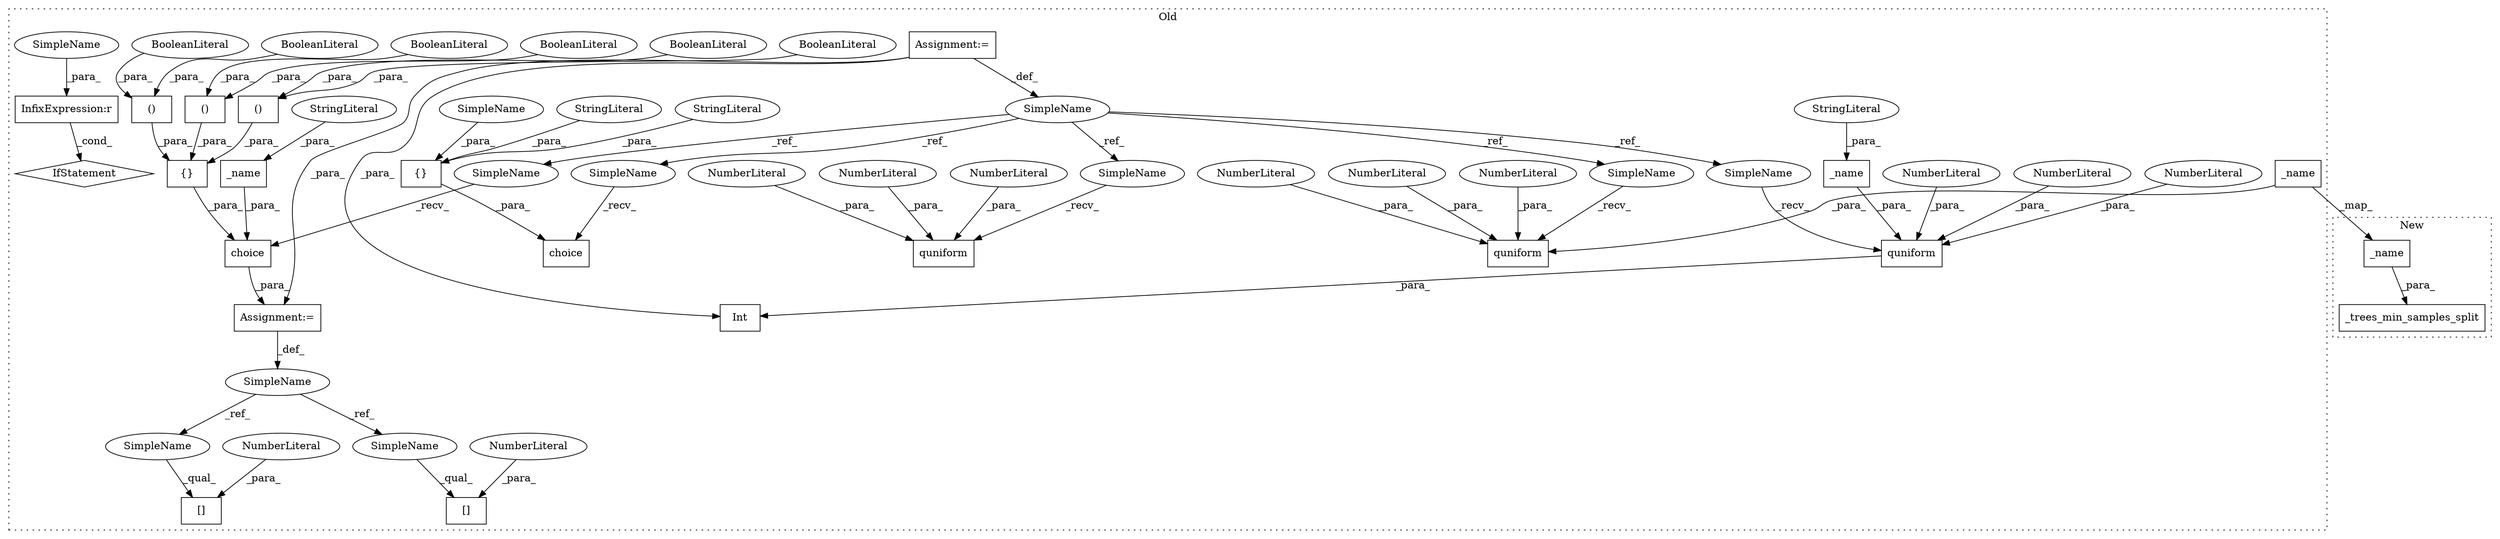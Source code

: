 digraph G {
subgraph cluster0 {
1 [label="IfStatement" a="25" s="19128" l="3" shape="diamond"];
3 [label="InfixExpression:r" a="27" s="19119" l="4" shape="box"];
4 [label="{}" a="4" s="19220,19239" l="1,1" shape="box"];
5 [label="choice" a="32" s="19179,19240" l="7,1" shape="box"];
6 [label="SimpleName" a="42" s="18637" l="2" shape="ellipse"];
7 [label="choice" a="32" s="18838,18965" l="7,1" shape="box"];
8 [label="()" a="106" s="18883" l="21" shape="box"];
9 [label="[]" a="2" s="19485,19500" l="14,1" shape="box"];
10 [label="()" a="106" s="18940" l="23" shape="box"];
11 [label="NumberLiteral" a="34" s="19499" l="1" shape="ellipse"];
12 [label="()" a="106" s="18911" l="22" shape="box"];
13 [label="[]" a="2" s="19538,19553" l="14,1" shape="box"];
14 [label="NumberLiteral" a="34" s="19552" l="1" shape="ellipse"];
15 [label="{}" a="4" s="18877,18963" l="6,2" shape="box"];
16 [label="_name" a="32" s="18845,18866" l="6,1" shape="box"];
17 [label="BooleanLiteral" a="9" s="18940" l="5" shape="ellipse"];
18 [label="BooleanLiteral" a="9" s="18928" l="5" shape="ellipse"];
19 [label="quniform" a="32" s="19052,19089" l="9,1" shape="box"];
20 [label="NumberLiteral" a="34" s="19088" l="1" shape="ellipse"];
21 [label="NumberLiteral" a="34" s="19083" l="1" shape="ellipse"];
22 [label="NumberLiteral" a="34" s="19085" l="2" shape="ellipse"];
23 [label="_name" a="32" s="19061,19081" l="6,1" shape="box"];
24 [label="quniform" a="32" s="19302,19344" l="9,1" shape="box"];
25 [label="NumberLiteral" a="34" s="19340" l="2" shape="ellipse"];
26 [label="NumberLiteral" a="34" s="19343" l="1" shape="ellipse"];
27 [label="NumberLiteral" a="34" s="19338" l="1" shape="ellipse"];
28 [label="quniform" a="32" s="19400,19440" l="9,1" shape="box"];
29 [label="NumberLiteral" a="34" s="19435" l="1" shape="ellipse"];
30 [label="NumberLiteral" a="34" s="19437" l="1" shape="ellipse"];
31 [label="NumberLiteral" a="34" s="19439" l="1" shape="ellipse"];
32 [label="BooleanLiteral" a="9" s="18900" l="4" shape="ellipse"];
33 [label="BooleanLiteral" a="9" s="18883" l="4" shape="ellipse"];
34 [label="BooleanLiteral" a="9" s="18958" l="5" shape="ellipse"];
35 [label="BooleanLiteral" a="9" s="18911" l="4" shape="ellipse"];
36 [label="SimpleName" a="42" s="18821" l="13" shape="ellipse"];
37 [label="StringLiteral" a="45" s="19221" l="6" shape="ellipse"];
38 [label="Assignment:=" a="7" s="18834" l="1" shape="box"];
39 [label="StringLiteral" a="45" s="19067" l="14" shape="ellipse"];
40 [label="StringLiteral" a="45" s="18851" l="15" shape="ellipse"];
41 [label="Assignment:=" a="7" s="18637" l="2" shape="box"];
42 [label="StringLiteral" a="45" s="19228" l="6" shape="ellipse"];
43 [label="Int" a="32" s="19045,19090" l="4,1" shape="box"];
45 [label="_name" a="32" s="19311,19336" l="6,1" shape="box"];
46 [label="SimpleName" a="42" s="19123" l="4" shape="ellipse"];
47 [label="SimpleName" a="42" s="19235" l="4" shape="ellipse"];
48 [label="SimpleName" a="42" s="19049" l="2" shape="ellipse"];
49 [label="SimpleName" a="42" s="19397" l="2" shape="ellipse"];
50 [label="SimpleName" a="42" s="18835" l="2" shape="ellipse"];
51 [label="SimpleName" a="42" s="19299" l="2" shape="ellipse"];
52 [label="SimpleName" a="42" s="19176" l="2" shape="ellipse"];
53 [label="SimpleName" a="42" s="19485" l="13" shape="ellipse"];
54 [label="SimpleName" a="42" s="19538" l="13" shape="ellipse"];
label = "Old";
style="dotted";
}
subgraph cluster1 {
2 [label="_trees_min_samples_split" a="32" s="20611,20662" l="25,1" shape="box"];
44 [label="_name" a="32" s="20636,20661" l="6,1" shape="box"];
label = "New";
style="dotted";
}
3 -> 1 [label="_cond_"];
4 -> 5 [label="_para_"];
6 -> 52 [label="_ref_"];
6 -> 48 [label="_ref_"];
6 -> 51 [label="_ref_"];
6 -> 50 [label="_ref_"];
6 -> 49 [label="_ref_"];
7 -> 38 [label="_para_"];
8 -> 15 [label="_para_"];
10 -> 15 [label="_para_"];
11 -> 9 [label="_para_"];
12 -> 15 [label="_para_"];
14 -> 13 [label="_para_"];
15 -> 7 [label="_para_"];
16 -> 7 [label="_para_"];
17 -> 10 [label="_para_"];
18 -> 12 [label="_para_"];
19 -> 43 [label="_para_"];
20 -> 19 [label="_para_"];
21 -> 19 [label="_para_"];
22 -> 19 [label="_para_"];
23 -> 19 [label="_para_"];
25 -> 24 [label="_para_"];
26 -> 24 [label="_para_"];
27 -> 24 [label="_para_"];
29 -> 28 [label="_para_"];
30 -> 28 [label="_para_"];
31 -> 28 [label="_para_"];
32 -> 8 [label="_para_"];
33 -> 8 [label="_para_"];
34 -> 10 [label="_para_"];
35 -> 12 [label="_para_"];
36 -> 53 [label="_ref_"];
36 -> 54 [label="_ref_"];
37 -> 4 [label="_para_"];
38 -> 36 [label="_def_"];
39 -> 23 [label="_para_"];
40 -> 16 [label="_para_"];
41 -> 38 [label="_para_"];
41 -> 43 [label="_para_"];
41 -> 6 [label="_def_"];
42 -> 4 [label="_para_"];
44 -> 2 [label="_para_"];
45 -> 24 [label="_para_"];
45 -> 44 [label="_map_"];
46 -> 3 [label="_para_"];
47 -> 4 [label="_para_"];
48 -> 19 [label="_recv_"];
49 -> 28 [label="_recv_"];
50 -> 7 [label="_recv_"];
51 -> 24 [label="_recv_"];
52 -> 5 [label="_recv_"];
53 -> 9 [label="_qual_"];
54 -> 13 [label="_qual_"];
}
